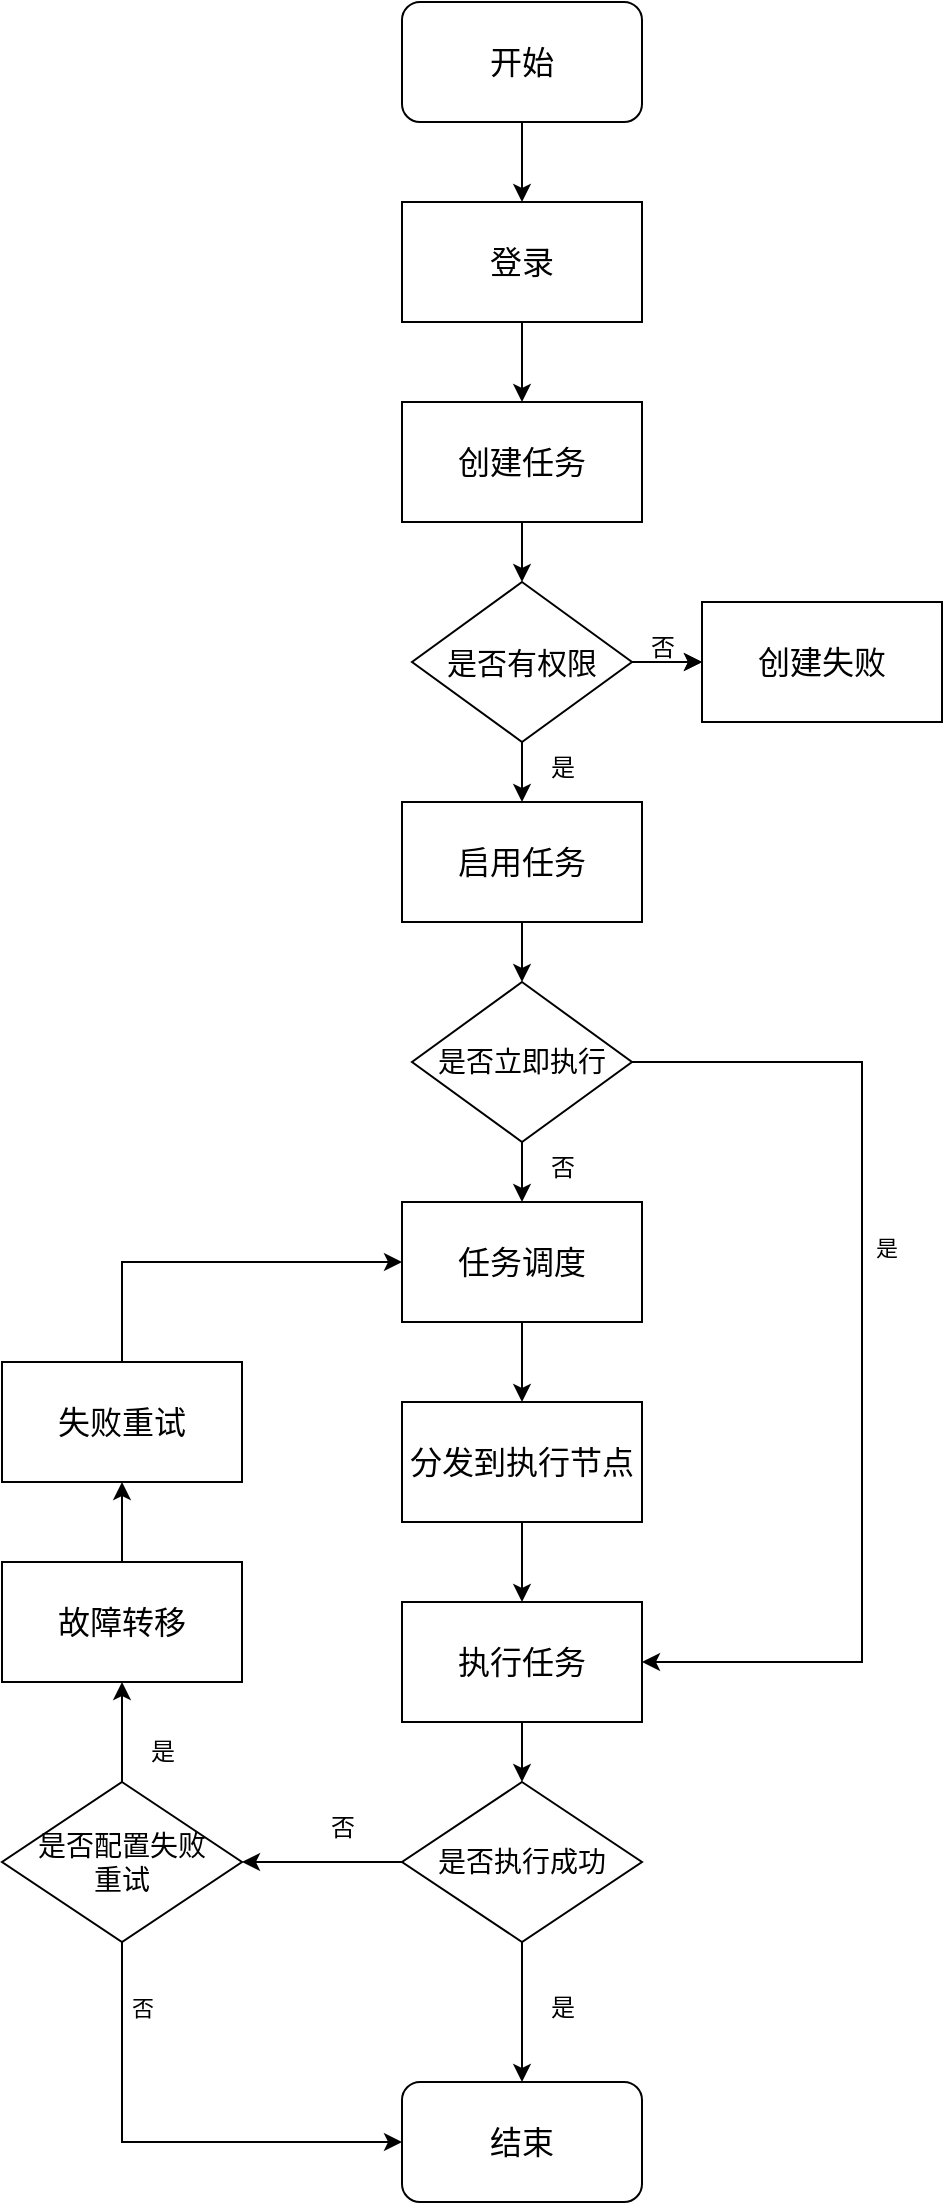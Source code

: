 <mxfile version="21.6.8" type="github">
  <diagram id="C5RBs43oDa-KdzZeNtuy" name="Page-1">
    <mxGraphModel dx="2120" dy="2293" grid="1" gridSize="10" guides="1" tooltips="1" connect="1" arrows="1" fold="1" page="1" pageScale="1" pageWidth="827" pageHeight="1169" math="0" shadow="0">
      <root>
        <mxCell id="WIyWlLk6GJQsqaUBKTNV-0" />
        <mxCell id="WIyWlLk6GJQsqaUBKTNV-1" parent="WIyWlLk6GJQsqaUBKTNV-0" />
        <mxCell id="QdrEmoRWXJQyqL_JvJi5-20" style="edgeStyle=orthogonalEdgeStyle;rounded=0;orthogonalLoop=1;jettySize=auto;html=1;entryX=0;entryY=0.5;entryDx=0;entryDy=0;" parent="WIyWlLk6GJQsqaUBKTNV-1" source="QdrEmoRWXJQyqL_JvJi5-1" target="QdrEmoRWXJQyqL_JvJi5-7" edge="1">
          <mxGeometry relative="1" as="geometry" />
        </mxCell>
        <mxCell id="QdrEmoRWXJQyqL_JvJi5-21" style="edgeStyle=orthogonalEdgeStyle;rounded=0;orthogonalLoop=1;jettySize=auto;html=1;entryX=0.5;entryY=0;entryDx=0;entryDy=0;" parent="WIyWlLk6GJQsqaUBKTNV-1" source="QdrEmoRWXJQyqL_JvJi5-1" target="QdrEmoRWXJQyqL_JvJi5-8" edge="1">
          <mxGeometry relative="1" as="geometry" />
        </mxCell>
        <mxCell id="QdrEmoRWXJQyqL_JvJi5-23" value="" style="edgeStyle=orthogonalEdgeStyle;rounded=0;orthogonalLoop=1;jettySize=auto;html=1;" parent="WIyWlLk6GJQsqaUBKTNV-1" source="QdrEmoRWXJQyqL_JvJi5-1" target="QdrEmoRWXJQyqL_JvJi5-7" edge="1">
          <mxGeometry relative="1" as="geometry" />
        </mxCell>
        <mxCell id="QdrEmoRWXJQyqL_JvJi5-1" value="&lt;font style=&quot;font-size: 15px;&quot;&gt;是否有权限&lt;/font&gt;" style="rhombus;whiteSpace=wrap;html=1;" parent="WIyWlLk6GJQsqaUBKTNV-1" vertex="1">
          <mxGeometry x="515" y="90" width="110" height="80" as="geometry" />
        </mxCell>
        <mxCell id="QdrEmoRWXJQyqL_JvJi5-17" style="edgeStyle=orthogonalEdgeStyle;rounded=0;orthogonalLoop=1;jettySize=auto;html=1;entryX=0.5;entryY=0;entryDx=0;entryDy=0;" parent="WIyWlLk6GJQsqaUBKTNV-1" source="QdrEmoRWXJQyqL_JvJi5-3" target="QdrEmoRWXJQyqL_JvJi5-5" edge="1">
          <mxGeometry relative="1" as="geometry" />
        </mxCell>
        <mxCell id="QdrEmoRWXJQyqL_JvJi5-3" value="&lt;font style=&quot;font-size: 16px;&quot;&gt;开始&lt;/font&gt;" style="rounded=1;whiteSpace=wrap;html=1;" parent="WIyWlLk6GJQsqaUBKTNV-1" vertex="1">
          <mxGeometry x="510" y="-200" width="120" height="60" as="geometry" />
        </mxCell>
        <mxCell id="QdrEmoRWXJQyqL_JvJi5-18" style="edgeStyle=orthogonalEdgeStyle;rounded=0;orthogonalLoop=1;jettySize=auto;html=1;" parent="WIyWlLk6GJQsqaUBKTNV-1" source="QdrEmoRWXJQyqL_JvJi5-5" target="QdrEmoRWXJQyqL_JvJi5-6" edge="1">
          <mxGeometry relative="1" as="geometry" />
        </mxCell>
        <mxCell id="QdrEmoRWXJQyqL_JvJi5-5" value="&lt;font style=&quot;font-size: 16px;&quot;&gt;登录&lt;/font&gt;" style="rounded=0;whiteSpace=wrap;html=1;" parent="WIyWlLk6GJQsqaUBKTNV-1" vertex="1">
          <mxGeometry x="510" y="-100" width="120" height="60" as="geometry" />
        </mxCell>
        <mxCell id="QdrEmoRWXJQyqL_JvJi5-19" style="edgeStyle=orthogonalEdgeStyle;rounded=0;orthogonalLoop=1;jettySize=auto;html=1;" parent="WIyWlLk6GJQsqaUBKTNV-1" source="QdrEmoRWXJQyqL_JvJi5-6" target="QdrEmoRWXJQyqL_JvJi5-1" edge="1">
          <mxGeometry relative="1" as="geometry" />
        </mxCell>
        <mxCell id="QdrEmoRWXJQyqL_JvJi5-6" value="&lt;font style=&quot;font-size: 16px;&quot;&gt;创建任务&lt;/font&gt;" style="rounded=0;whiteSpace=wrap;html=1;" parent="WIyWlLk6GJQsqaUBKTNV-1" vertex="1">
          <mxGeometry x="510" width="120" height="60" as="geometry" />
        </mxCell>
        <mxCell id="QdrEmoRWXJQyqL_JvJi5-7" value="&lt;font style=&quot;font-size: 16px;&quot;&gt;创建失败&lt;/font&gt;" style="rounded=0;whiteSpace=wrap;html=1;" parent="WIyWlLk6GJQsqaUBKTNV-1" vertex="1">
          <mxGeometry x="660" y="100" width="120" height="60" as="geometry" />
        </mxCell>
        <mxCell id="QdrEmoRWXJQyqL_JvJi5-22" style="edgeStyle=orthogonalEdgeStyle;rounded=0;orthogonalLoop=1;jettySize=auto;html=1;entryX=0.5;entryY=0;entryDx=0;entryDy=0;" parent="WIyWlLk6GJQsqaUBKTNV-1" source="QdrEmoRWXJQyqL_JvJi5-8" target="QdrEmoRWXJQyqL_JvJi5-11" edge="1">
          <mxGeometry relative="1" as="geometry" />
        </mxCell>
        <mxCell id="QdrEmoRWXJQyqL_JvJi5-8" value="&lt;font style=&quot;font-size: 16px;&quot;&gt;启用任务&lt;/font&gt;" style="rounded=0;whiteSpace=wrap;html=1;" parent="WIyWlLk6GJQsqaUBKTNV-1" vertex="1">
          <mxGeometry x="510" y="200" width="120" height="60" as="geometry" />
        </mxCell>
        <mxCell id="QdrEmoRWXJQyqL_JvJi5-27" style="edgeStyle=orthogonalEdgeStyle;rounded=0;orthogonalLoop=1;jettySize=auto;html=1;entryX=0.5;entryY=0;entryDx=0;entryDy=0;" parent="WIyWlLk6GJQsqaUBKTNV-1" source="QdrEmoRWXJQyqL_JvJi5-11" target="QdrEmoRWXJQyqL_JvJi5-12" edge="1">
          <mxGeometry relative="1" as="geometry" />
        </mxCell>
        <mxCell id="QdrEmoRWXJQyqL_JvJi5-29" style="edgeStyle=orthogonalEdgeStyle;rounded=0;orthogonalLoop=1;jettySize=auto;html=1;entryX=1;entryY=0.5;entryDx=0;entryDy=0;exitX=1;exitY=0.5;exitDx=0;exitDy=0;" parent="WIyWlLk6GJQsqaUBKTNV-1" source="QdrEmoRWXJQyqL_JvJi5-11" target="QdrEmoRWXJQyqL_JvJi5-16" edge="1">
          <mxGeometry relative="1" as="geometry">
            <mxPoint x="655" y="630" as="targetPoint" />
            <mxPoint x="650" y="330" as="sourcePoint" />
            <Array as="points">
              <mxPoint x="740" y="330" />
              <mxPoint x="740" y="630" />
            </Array>
          </mxGeometry>
        </mxCell>
        <mxCell id="QdrEmoRWXJQyqL_JvJi5-30" value="是" style="edgeLabel;html=1;align=center;verticalAlign=middle;resizable=0;points=[];" parent="QdrEmoRWXJQyqL_JvJi5-29" vertex="1" connectable="0">
          <mxGeometry x="-0.21" y="12" relative="1" as="geometry">
            <mxPoint as="offset" />
          </mxGeometry>
        </mxCell>
        <mxCell id="QdrEmoRWXJQyqL_JvJi5-11" value="&lt;font style=&quot;font-size: 14px;&quot;&gt;是否立即执行&lt;/font&gt;" style="rhombus;whiteSpace=wrap;html=1;" parent="WIyWlLk6GJQsqaUBKTNV-1" vertex="1">
          <mxGeometry x="515" y="290" width="110" height="80" as="geometry" />
        </mxCell>
        <mxCell id="QdrEmoRWXJQyqL_JvJi5-31" style="edgeStyle=orthogonalEdgeStyle;rounded=0;orthogonalLoop=1;jettySize=auto;html=1;entryX=0.5;entryY=0;entryDx=0;entryDy=0;" parent="WIyWlLk6GJQsqaUBKTNV-1" source="QdrEmoRWXJQyqL_JvJi5-12" target="QdrEmoRWXJQyqL_JvJi5-15" edge="1">
          <mxGeometry relative="1" as="geometry" />
        </mxCell>
        <mxCell id="QdrEmoRWXJQyqL_JvJi5-56" style="edgeStyle=orthogonalEdgeStyle;rounded=0;orthogonalLoop=1;jettySize=auto;html=1;startArrow=classic;startFill=1;endArrow=none;endFill=0;" parent="WIyWlLk6GJQsqaUBKTNV-1" source="QdrEmoRWXJQyqL_JvJi5-12" edge="1">
          <mxGeometry relative="1" as="geometry">
            <mxPoint x="400" y="430" as="targetPoint" />
          </mxGeometry>
        </mxCell>
        <mxCell id="QdrEmoRWXJQyqL_JvJi5-12" value="&lt;font style=&quot;font-size: 16px;&quot;&gt;任务调度&lt;/font&gt;" style="rounded=0;whiteSpace=wrap;html=1;" parent="WIyWlLk6GJQsqaUBKTNV-1" vertex="1">
          <mxGeometry x="510" y="400" width="120" height="60" as="geometry" />
        </mxCell>
        <mxCell id="QdrEmoRWXJQyqL_JvJi5-33" style="edgeStyle=orthogonalEdgeStyle;rounded=0;orthogonalLoop=1;jettySize=auto;html=1;entryX=0.5;entryY=0;entryDx=0;entryDy=0;" parent="WIyWlLk6GJQsqaUBKTNV-1" source="QdrEmoRWXJQyqL_JvJi5-15" target="QdrEmoRWXJQyqL_JvJi5-16" edge="1">
          <mxGeometry relative="1" as="geometry" />
        </mxCell>
        <mxCell id="QdrEmoRWXJQyqL_JvJi5-15" value="&lt;font style=&quot;font-size: 16px;&quot;&gt;分发到执行节点&lt;/font&gt;" style="rounded=0;whiteSpace=wrap;html=1;" parent="WIyWlLk6GJQsqaUBKTNV-1" vertex="1">
          <mxGeometry x="510" y="500" width="120" height="60" as="geometry" />
        </mxCell>
        <mxCell id="QdrEmoRWXJQyqL_JvJi5-42" style="edgeStyle=orthogonalEdgeStyle;rounded=0;orthogonalLoop=1;jettySize=auto;html=1;entryX=0.5;entryY=0;entryDx=0;entryDy=0;" parent="WIyWlLk6GJQsqaUBKTNV-1" source="QdrEmoRWXJQyqL_JvJi5-16" target="QdrEmoRWXJQyqL_JvJi5-36" edge="1">
          <mxGeometry relative="1" as="geometry" />
        </mxCell>
        <mxCell id="QdrEmoRWXJQyqL_JvJi5-16" value="&lt;font style=&quot;font-size: 16px;&quot;&gt;执行任务&lt;/font&gt;" style="rounded=0;whiteSpace=wrap;html=1;" parent="WIyWlLk6GJQsqaUBKTNV-1" vertex="1">
          <mxGeometry x="510" y="600" width="120" height="60" as="geometry" />
        </mxCell>
        <mxCell id="QdrEmoRWXJQyqL_JvJi5-24" value="否" style="text;html=1;align=center;verticalAlign=middle;resizable=0;points=[];autosize=1;strokeColor=none;fillColor=none;" parent="WIyWlLk6GJQsqaUBKTNV-1" vertex="1">
          <mxGeometry x="620" y="108" width="40" height="30" as="geometry" />
        </mxCell>
        <mxCell id="QdrEmoRWXJQyqL_JvJi5-25" value="是" style="text;html=1;align=center;verticalAlign=middle;resizable=0;points=[];autosize=1;strokeColor=none;fillColor=none;" parent="WIyWlLk6GJQsqaUBKTNV-1" vertex="1">
          <mxGeometry x="570" y="168" width="40" height="30" as="geometry" />
        </mxCell>
        <mxCell id="QdrEmoRWXJQyqL_JvJi5-28" value="否" style="text;html=1;align=center;verticalAlign=middle;resizable=0;points=[];autosize=1;strokeColor=none;fillColor=none;" parent="WIyWlLk6GJQsqaUBKTNV-1" vertex="1">
          <mxGeometry x="570" y="368" width="40" height="30" as="geometry" />
        </mxCell>
        <mxCell id="p0dShRFxs15UcnIRS9Gg-11" value="" style="edgeStyle=orthogonalEdgeStyle;rounded=0;orthogonalLoop=1;jettySize=auto;html=1;" edge="1" parent="WIyWlLk6GJQsqaUBKTNV-1" source="QdrEmoRWXJQyqL_JvJi5-36">
          <mxGeometry relative="1" as="geometry">
            <mxPoint x="430" y="730" as="targetPoint" />
          </mxGeometry>
        </mxCell>
        <mxCell id="p0dShRFxs15UcnIRS9Gg-21" style="edgeStyle=orthogonalEdgeStyle;rounded=0;orthogonalLoop=1;jettySize=auto;html=1;" edge="1" parent="WIyWlLk6GJQsqaUBKTNV-1" source="QdrEmoRWXJQyqL_JvJi5-36" target="QdrEmoRWXJQyqL_JvJi5-41">
          <mxGeometry relative="1" as="geometry" />
        </mxCell>
        <mxCell id="QdrEmoRWXJQyqL_JvJi5-36" value="&lt;font style=&quot;font-size: 14px;&quot;&gt;是否执行成功&lt;/font&gt;" style="rhombus;whiteSpace=wrap;html=1;" parent="WIyWlLk6GJQsqaUBKTNV-1" vertex="1">
          <mxGeometry x="510" y="690" width="120" height="80" as="geometry" />
        </mxCell>
        <mxCell id="QdrEmoRWXJQyqL_JvJi5-41" value="&lt;font style=&quot;font-size: 16px;&quot;&gt;结束&lt;/font&gt;" style="rounded=1;whiteSpace=wrap;html=1;" parent="WIyWlLk6GJQsqaUBKTNV-1" vertex="1">
          <mxGeometry x="510" y="840" width="120" height="60" as="geometry" />
        </mxCell>
        <mxCell id="p0dShRFxs15UcnIRS9Gg-22" style="edgeStyle=orthogonalEdgeStyle;rounded=0;orthogonalLoop=1;jettySize=auto;html=1;entryX=0;entryY=0.5;entryDx=0;entryDy=0;exitX=0.5;exitY=1;exitDx=0;exitDy=0;" edge="1" parent="WIyWlLk6GJQsqaUBKTNV-1" source="p0dShRFxs15UcnIRS9Gg-13" target="QdrEmoRWXJQyqL_JvJi5-41">
          <mxGeometry relative="1" as="geometry" />
        </mxCell>
        <mxCell id="p0dShRFxs15UcnIRS9Gg-25" value="否" style="edgeLabel;html=1;align=center;verticalAlign=middle;resizable=0;points=[];" vertex="1" connectable="0" parent="p0dShRFxs15UcnIRS9Gg-22">
          <mxGeometry x="-0.468" y="7" relative="1" as="geometry">
            <mxPoint x="3" y="-31" as="offset" />
          </mxGeometry>
        </mxCell>
        <mxCell id="p0dShRFxs15UcnIRS9Gg-23" style="edgeStyle=orthogonalEdgeStyle;rounded=0;orthogonalLoop=1;jettySize=auto;html=1;entryX=0.5;entryY=1;entryDx=0;entryDy=0;" edge="1" parent="WIyWlLk6GJQsqaUBKTNV-1" source="p0dShRFxs15UcnIRS9Gg-13" target="p0dShRFxs15UcnIRS9Gg-20">
          <mxGeometry relative="1" as="geometry" />
        </mxCell>
        <mxCell id="p0dShRFxs15UcnIRS9Gg-13" value="&lt;font style=&quot;font-size: 14px;&quot;&gt;是否配置失败&lt;br&gt;重试&lt;/font&gt;" style="rhombus;whiteSpace=wrap;html=1;" vertex="1" parent="WIyWlLk6GJQsqaUBKTNV-1">
          <mxGeometry x="310" y="690" width="120" height="80" as="geometry" />
        </mxCell>
        <mxCell id="p0dShRFxs15UcnIRS9Gg-18" value="" style="edgeStyle=orthogonalEdgeStyle;rounded=0;orthogonalLoop=1;jettySize=auto;html=1;endArrow=none;endFill=0;startArrow=classic;startFill=1;" edge="1" parent="WIyWlLk6GJQsqaUBKTNV-1" source="p0dShRFxs15UcnIRS9Gg-19" target="p0dShRFxs15UcnIRS9Gg-20">
          <mxGeometry relative="1" as="geometry" />
        </mxCell>
        <mxCell id="p0dShRFxs15UcnIRS9Gg-24" style="edgeStyle=orthogonalEdgeStyle;rounded=0;orthogonalLoop=1;jettySize=auto;html=1;endArrow=none;endFill=0;" edge="1" parent="WIyWlLk6GJQsqaUBKTNV-1" source="p0dShRFxs15UcnIRS9Gg-19">
          <mxGeometry relative="1" as="geometry">
            <mxPoint x="400" y="430" as="targetPoint" />
            <Array as="points">
              <mxPoint x="370" y="430" />
            </Array>
          </mxGeometry>
        </mxCell>
        <mxCell id="p0dShRFxs15UcnIRS9Gg-19" value="&lt;font style=&quot;font-size: 16px;&quot;&gt;失败重试&lt;/font&gt;" style="whiteSpace=wrap;html=1;" vertex="1" parent="WIyWlLk6GJQsqaUBKTNV-1">
          <mxGeometry x="310" y="480" width="120" height="60" as="geometry" />
        </mxCell>
        <mxCell id="p0dShRFxs15UcnIRS9Gg-20" value="&lt;font style=&quot;font-size: 16px;&quot;&gt;故障转移&lt;/font&gt;" style="whiteSpace=wrap;html=1;" vertex="1" parent="WIyWlLk6GJQsqaUBKTNV-1">
          <mxGeometry x="310" y="580" width="120" height="60" as="geometry" />
        </mxCell>
        <mxCell id="p0dShRFxs15UcnIRS9Gg-26" value="否" style="text;html=1;align=center;verticalAlign=middle;resizable=0;points=[];autosize=1;strokeColor=none;fillColor=none;" vertex="1" parent="WIyWlLk6GJQsqaUBKTNV-1">
          <mxGeometry x="460" y="698" width="40" height="30" as="geometry" />
        </mxCell>
        <mxCell id="p0dShRFxs15UcnIRS9Gg-27" value="是" style="text;html=1;align=center;verticalAlign=middle;resizable=0;points=[];autosize=1;strokeColor=none;fillColor=none;" vertex="1" parent="WIyWlLk6GJQsqaUBKTNV-1">
          <mxGeometry x="570" y="788" width="40" height="30" as="geometry" />
        </mxCell>
        <mxCell id="p0dShRFxs15UcnIRS9Gg-28" value="是" style="text;html=1;align=center;verticalAlign=middle;resizable=0;points=[];autosize=1;strokeColor=none;fillColor=none;" vertex="1" parent="WIyWlLk6GJQsqaUBKTNV-1">
          <mxGeometry x="370" y="660" width="40" height="30" as="geometry" />
        </mxCell>
      </root>
    </mxGraphModel>
  </diagram>
</mxfile>
